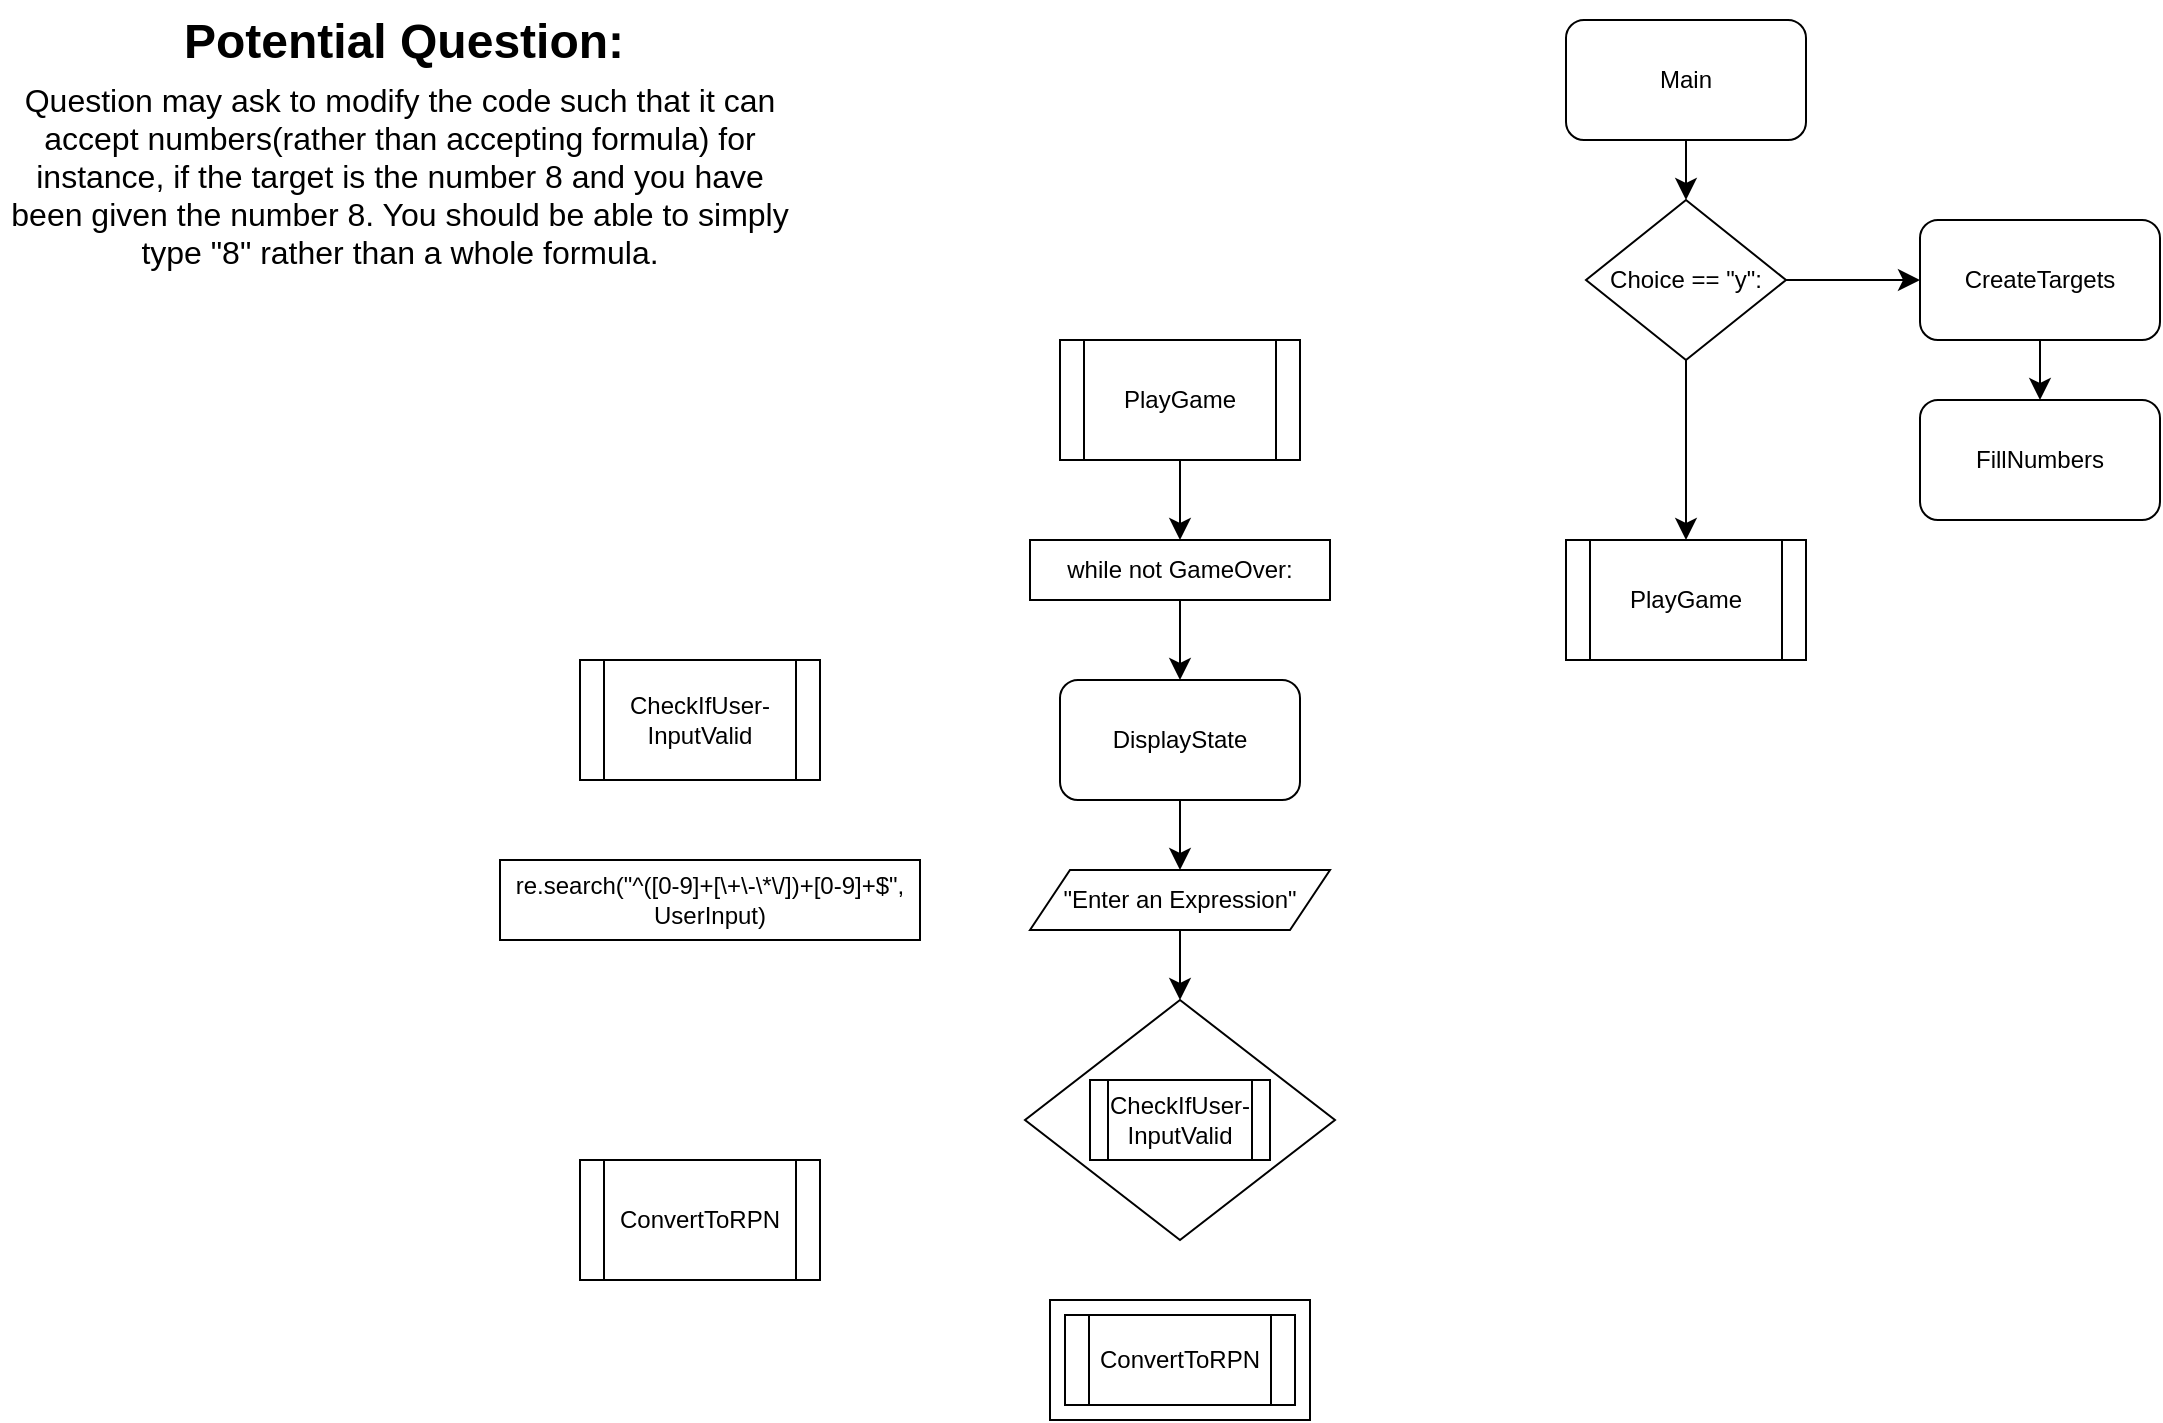 <mxfile version="24.8.0">
  <diagram id="C5RBs43oDa-KdzZeNtuy" name="Page-1">
    <mxGraphModel dx="1336" dy="592" grid="1" gridSize="10" guides="1" tooltips="1" connect="1" arrows="1" fold="1" page="1" pageScale="1" pageWidth="827" pageHeight="1169" math="0" shadow="0">
      <root>
        <mxCell id="WIyWlLk6GJQsqaUBKTNV-0" />
        <mxCell id="WIyWlLk6GJQsqaUBKTNV-1" parent="WIyWlLk6GJQsqaUBKTNV-0" />
        <mxCell id="-v3b5ov0XtTsQ5-gV4r--28" value="" style="rhombus;whiteSpace=wrap;html=1;" vertex="1" parent="WIyWlLk6GJQsqaUBKTNV-1">
          <mxGeometry x="82.5" y="520" width="155" height="120" as="geometry" />
        </mxCell>
        <mxCell id="-v3b5ov0XtTsQ5-gV4r--12" value="" style="edgeStyle=none;curved=1;rounded=0;orthogonalLoop=1;jettySize=auto;html=1;fontSize=12;startSize=8;endSize=8;" edge="1" parent="WIyWlLk6GJQsqaUBKTNV-1" source="-v3b5ov0XtTsQ5-gV4r--3" target="-v3b5ov0XtTsQ5-gV4r--8">
          <mxGeometry relative="1" as="geometry" />
        </mxCell>
        <mxCell id="-v3b5ov0XtTsQ5-gV4r--3" value="Main" style="rounded=1;whiteSpace=wrap;html=1;" vertex="1" parent="WIyWlLk6GJQsqaUBKTNV-1">
          <mxGeometry x="353" y="30" width="120" height="60" as="geometry" />
        </mxCell>
        <mxCell id="-v3b5ov0XtTsQ5-gV4r--10" style="edgeStyle=none;curved=1;rounded=0;orthogonalLoop=1;jettySize=auto;html=1;exitX=0.5;exitY=1;exitDx=0;exitDy=0;entryX=0.5;entryY=0;entryDx=0;entryDy=0;fontSize=12;startSize=8;endSize=8;" edge="1" parent="WIyWlLk6GJQsqaUBKTNV-1" source="-v3b5ov0XtTsQ5-gV4r--4" target="-v3b5ov0XtTsQ5-gV4r--5">
          <mxGeometry relative="1" as="geometry" />
        </mxCell>
        <mxCell id="-v3b5ov0XtTsQ5-gV4r--4" value="CreateTargets" style="rounded=1;whiteSpace=wrap;html=1;" vertex="1" parent="WIyWlLk6GJQsqaUBKTNV-1">
          <mxGeometry x="530" y="130" width="120" height="60" as="geometry" />
        </mxCell>
        <mxCell id="-v3b5ov0XtTsQ5-gV4r--5" value="FillNumbers" style="rounded=1;whiteSpace=wrap;html=1;" vertex="1" parent="WIyWlLk6GJQsqaUBKTNV-1">
          <mxGeometry x="530" y="220" width="120" height="60" as="geometry" />
        </mxCell>
        <mxCell id="-v3b5ov0XtTsQ5-gV4r--9" style="edgeStyle=none;curved=1;rounded=0;orthogonalLoop=1;jettySize=auto;html=1;entryX=0;entryY=0.5;entryDx=0;entryDy=0;fontSize=12;startSize=8;endSize=8;" edge="1" parent="WIyWlLk6GJQsqaUBKTNV-1" source="-v3b5ov0XtTsQ5-gV4r--8" target="-v3b5ov0XtTsQ5-gV4r--4">
          <mxGeometry relative="1" as="geometry" />
        </mxCell>
        <mxCell id="-v3b5ov0XtTsQ5-gV4r--17" value="" style="edgeStyle=none;curved=1;rounded=0;orthogonalLoop=1;jettySize=auto;html=1;fontSize=12;startSize=8;endSize=8;" edge="1" parent="WIyWlLk6GJQsqaUBKTNV-1" source="-v3b5ov0XtTsQ5-gV4r--8" target="-v3b5ov0XtTsQ5-gV4r--16">
          <mxGeometry relative="1" as="geometry" />
        </mxCell>
        <mxCell id="-v3b5ov0XtTsQ5-gV4r--8" value="Choice == &quot;y&quot;:" style="rhombus;whiteSpace=wrap;html=1;" vertex="1" parent="WIyWlLk6GJQsqaUBKTNV-1">
          <mxGeometry x="363" y="120" width="100" height="80" as="geometry" />
        </mxCell>
        <mxCell id="-v3b5ov0XtTsQ5-gV4r--32" style="edgeStyle=none;curved=1;rounded=0;orthogonalLoop=1;jettySize=auto;html=1;exitX=0.5;exitY=1;exitDx=0;exitDy=0;entryX=0.5;entryY=0;entryDx=0;entryDy=0;fontSize=12;startSize=8;endSize=8;" edge="1" parent="WIyWlLk6GJQsqaUBKTNV-1" source="-v3b5ov0XtTsQ5-gV4r--13" target="-v3b5ov0XtTsQ5-gV4r--19">
          <mxGeometry relative="1" as="geometry" />
        </mxCell>
        <mxCell id="-v3b5ov0XtTsQ5-gV4r--13" value="DisplayState" style="rounded=1;whiteSpace=wrap;html=1;" vertex="1" parent="WIyWlLk6GJQsqaUBKTNV-1">
          <mxGeometry x="100" y="360" width="120" height="60" as="geometry" />
        </mxCell>
        <mxCell id="-v3b5ov0XtTsQ5-gV4r--31" style="edgeStyle=none;curved=1;rounded=0;orthogonalLoop=1;jettySize=auto;html=1;exitX=0.5;exitY=1;exitDx=0;exitDy=0;entryX=0.5;entryY=0;entryDx=0;entryDy=0;fontSize=12;startSize=8;endSize=8;" edge="1" parent="WIyWlLk6GJQsqaUBKTNV-1" source="-v3b5ov0XtTsQ5-gV4r--15" target="-v3b5ov0XtTsQ5-gV4r--13">
          <mxGeometry relative="1" as="geometry" />
        </mxCell>
        <mxCell id="-v3b5ov0XtTsQ5-gV4r--15" value="while not GameOver:" style="rounded=0;whiteSpace=wrap;html=1;" vertex="1" parent="WIyWlLk6GJQsqaUBKTNV-1">
          <mxGeometry x="85" y="290" width="150" height="30" as="geometry" />
        </mxCell>
        <mxCell id="-v3b5ov0XtTsQ5-gV4r--16" value="PlayGame" style="shape=process;whiteSpace=wrap;html=1;backgroundOutline=1;" vertex="1" parent="WIyWlLk6GJQsqaUBKTNV-1">
          <mxGeometry x="353" y="290" width="120" height="60" as="geometry" />
        </mxCell>
        <mxCell id="-v3b5ov0XtTsQ5-gV4r--30" style="edgeStyle=none;curved=1;rounded=0;orthogonalLoop=1;jettySize=auto;html=1;exitX=0.5;exitY=1;exitDx=0;exitDy=0;entryX=0.5;entryY=0;entryDx=0;entryDy=0;fontSize=12;startSize=8;endSize=8;" edge="1" parent="WIyWlLk6GJQsqaUBKTNV-1" source="-v3b5ov0XtTsQ5-gV4r--18" target="-v3b5ov0XtTsQ5-gV4r--15">
          <mxGeometry relative="1" as="geometry" />
        </mxCell>
        <mxCell id="-v3b5ov0XtTsQ5-gV4r--18" value="PlayGame" style="shape=process;whiteSpace=wrap;html=1;backgroundOutline=1;" vertex="1" parent="WIyWlLk6GJQsqaUBKTNV-1">
          <mxGeometry x="100" y="190" width="120" height="60" as="geometry" />
        </mxCell>
        <mxCell id="-v3b5ov0XtTsQ5-gV4r--33" style="edgeStyle=none;curved=1;rounded=0;orthogonalLoop=1;jettySize=auto;html=1;exitX=0.5;exitY=1;exitDx=0;exitDy=0;entryX=0.5;entryY=0;entryDx=0;entryDy=0;fontSize=12;startSize=8;endSize=8;" edge="1" parent="WIyWlLk6GJQsqaUBKTNV-1" source="-v3b5ov0XtTsQ5-gV4r--19" target="-v3b5ov0XtTsQ5-gV4r--28">
          <mxGeometry relative="1" as="geometry" />
        </mxCell>
        <mxCell id="-v3b5ov0XtTsQ5-gV4r--19" value="&quot;Enter an Expression&quot;" style="shape=parallelogram;perimeter=parallelogramPerimeter;whiteSpace=wrap;html=1;fixedSize=1;" vertex="1" parent="WIyWlLk6GJQsqaUBKTNV-1">
          <mxGeometry x="85" y="455" width="150" height="30" as="geometry" />
        </mxCell>
        <mxCell id="-v3b5ov0XtTsQ5-gV4r--23" value="CheckIfUser-&lt;div&gt;InputValid&lt;/div&gt;" style="shape=process;whiteSpace=wrap;html=1;backgroundOutline=1;" vertex="1" parent="WIyWlLk6GJQsqaUBKTNV-1">
          <mxGeometry x="115" y="560" width="90" height="40" as="geometry" />
        </mxCell>
        <mxCell id="-v3b5ov0XtTsQ5-gV4r--24" value="CheckIfUser-&lt;div&gt;InputValid&lt;/div&gt;" style="shape=process;whiteSpace=wrap;html=1;backgroundOutline=1;" vertex="1" parent="WIyWlLk6GJQsqaUBKTNV-1">
          <mxGeometry x="-140" y="350" width="120" height="60" as="geometry" />
        </mxCell>
        <mxCell id="-v3b5ov0XtTsQ5-gV4r--26" value="re.search(&quot;^([0-9]+[\\+\\-\\*\\/])+[0-9]+$&quot;, UserInput)" style="rounded=0;whiteSpace=wrap;html=1;" vertex="1" parent="WIyWlLk6GJQsqaUBKTNV-1">
          <mxGeometry x="-180" y="450" width="210" height="40" as="geometry" />
        </mxCell>
        <mxCell id="-v3b5ov0XtTsQ5-gV4r--34" value="" style="rounded=0;whiteSpace=wrap;html=1;" vertex="1" parent="WIyWlLk6GJQsqaUBKTNV-1">
          <mxGeometry x="95" y="670" width="130" height="60" as="geometry" />
        </mxCell>
        <mxCell id="-v3b5ov0XtTsQ5-gV4r--35" value="ConvertToRPN" style="shape=process;whiteSpace=wrap;html=1;backgroundOutline=1;" vertex="1" parent="WIyWlLk6GJQsqaUBKTNV-1">
          <mxGeometry x="102.5" y="677.5" width="115" height="45" as="geometry" />
        </mxCell>
        <mxCell id="-v3b5ov0XtTsQ5-gV4r--36" value="ConvertToRPN" style="shape=process;whiteSpace=wrap;html=1;backgroundOutline=1;" vertex="1" parent="WIyWlLk6GJQsqaUBKTNV-1">
          <mxGeometry x="-140" y="600" width="120" height="60" as="geometry" />
        </mxCell>
        <mxCell id="-v3b5ov0XtTsQ5-gV4r--37" value="Question may ask to modify the code such that it can accept numbers(rather than accepting formula) for instance, if the target is the number 8 and you have been given the number 8. You should be able to simply type &quot;8&quot; rather than a whole formula." style="text;html=1;align=center;verticalAlign=middle;whiteSpace=wrap;rounded=0;fontSize=16;" vertex="1" parent="WIyWlLk6GJQsqaUBKTNV-1">
          <mxGeometry x="-430" y="50" width="400" height="115" as="geometry" />
        </mxCell>
        <mxCell id="-v3b5ov0XtTsQ5-gV4r--38" value="&lt;h1 style=&quot;margin-top: 0px;&quot;&gt;Potential Question:&lt;/h1&gt;" style="text;html=1;whiteSpace=wrap;overflow=hidden;rounded=0;" vertex="1" parent="WIyWlLk6GJQsqaUBKTNV-1">
          <mxGeometry x="-340" y="20" width="230" height="40" as="geometry" />
        </mxCell>
      </root>
    </mxGraphModel>
  </diagram>
</mxfile>

